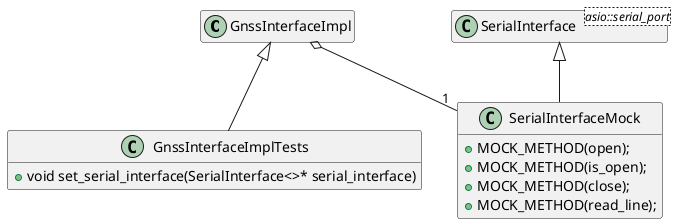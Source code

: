 @startuml GnssInterfaceImplTests
hide empty members

class GnssInterfaceImpl

class GnssInterfaceImplTests
{
    + void set_serial_interface(SerialInterface<>* serial_interface)
}

class SerialInterfaceMock
{
    + MOCK_METHOD(open);
    + MOCK_METHOD(is_open);
    + MOCK_METHOD(close);
    + MOCK_METHOD(read_line);
}

class SerialInterface<asio::serial_port>

SerialInterface <|-- SerialInterfaceMock
GnssInterfaceImpl o-- "1" SerialInterfaceMock
GnssInterfaceImpl <|-- GnssInterfaceImplTests
@enduml
